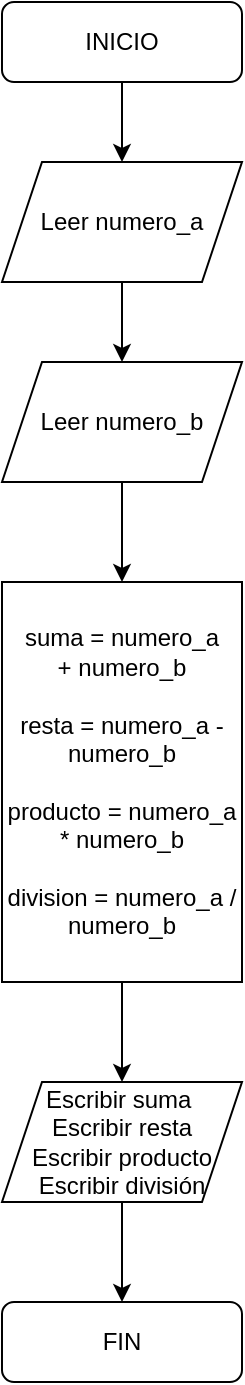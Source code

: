 <mxfile version="20.3.6" type="onedrive"><diagram id="C5RBs43oDa-KdzZeNtuy" name="Page-1"><mxGraphModel grid="1" page="1" gridSize="10" guides="1" tooltips="1" connect="1" arrows="1" fold="1" pageScale="1" pageWidth="827" pageHeight="1169" math="0" shadow="0"><root><mxCell id="WIyWlLk6GJQsqaUBKTNV-0"/><mxCell id="WIyWlLk6GJQsqaUBKTNV-1" parent="WIyWlLk6GJQsqaUBKTNV-0"/><mxCell id="1jC0kwxKDlj_e7vMnROt-14" style="edgeStyle=orthogonalEdgeStyle;rounded=0;orthogonalLoop=1;jettySize=auto;html=1;" edge="1" parent="WIyWlLk6GJQsqaUBKTNV-1" source="WIyWlLk6GJQsqaUBKTNV-3" target="1jC0kwxKDlj_e7vMnROt-0"><mxGeometry relative="1" as="geometry"/></mxCell><mxCell id="WIyWlLk6GJQsqaUBKTNV-3" value="INICIO" style="rounded=1;whiteSpace=wrap;html=1;fontSize=12;glass=0;strokeWidth=1;shadow=0;" vertex="1" parent="WIyWlLk6GJQsqaUBKTNV-1"><mxGeometry x="170" y="80" width="120" height="40" as="geometry"/></mxCell><mxCell id="1jC0kwxKDlj_e7vMnROt-15" style="edgeStyle=orthogonalEdgeStyle;rounded=0;orthogonalLoop=1;jettySize=auto;html=1;" edge="1" parent="WIyWlLk6GJQsqaUBKTNV-1" source="1jC0kwxKDlj_e7vMnROt-0" target="1jC0kwxKDlj_e7vMnROt-1"><mxGeometry relative="1" as="geometry"/></mxCell><mxCell id="1jC0kwxKDlj_e7vMnROt-0" value="Leer numero_a" style="shape=parallelogram;perimeter=parallelogramPerimeter;whiteSpace=wrap;html=1;fixedSize=1;" vertex="1" parent="WIyWlLk6GJQsqaUBKTNV-1"><mxGeometry x="170" y="160" width="120" height="60" as="geometry"/></mxCell><mxCell id="1jC0kwxKDlj_e7vMnROt-6" style="edgeStyle=orthogonalEdgeStyle;rounded=0;orthogonalLoop=1;jettySize=auto;html=1;entryX=0.5;entryY=0;entryDx=0;entryDy=0;" edge="1" parent="WIyWlLk6GJQsqaUBKTNV-1" source="1jC0kwxKDlj_e7vMnROt-1" target="1jC0kwxKDlj_e7vMnROt-5"><mxGeometry relative="1" as="geometry"/></mxCell><mxCell id="1jC0kwxKDlj_e7vMnROt-1" value="Leer numero_b" style="shape=parallelogram;perimeter=parallelogramPerimeter;whiteSpace=wrap;html=1;fixedSize=1;" vertex="1" parent="WIyWlLk6GJQsqaUBKTNV-1"><mxGeometry x="170" y="260" width="120" height="60" as="geometry"/></mxCell><mxCell id="1jC0kwxKDlj_e7vMnROt-8" style="edgeStyle=orthogonalEdgeStyle;rounded=0;orthogonalLoop=1;jettySize=auto;html=1;entryX=0.5;entryY=0;entryDx=0;entryDy=0;" edge="1" parent="WIyWlLk6GJQsqaUBKTNV-1" source="1jC0kwxKDlj_e7vMnROt-5" target="1jC0kwxKDlj_e7vMnROt-7"><mxGeometry relative="1" as="geometry"/></mxCell><mxCell id="1jC0kwxKDlj_e7vMnROt-5" value="suma = numero_a +&amp;nbsp;numero_b&lt;br&gt;&lt;br&gt;resta = numero_a - numero_b&lt;br&gt;&lt;br&gt;producto = numero_a * numero_b&lt;br&gt;&lt;br&gt;division = numero_a / numero_b" style="rounded=0;whiteSpace=wrap;html=1;" vertex="1" parent="WIyWlLk6GJQsqaUBKTNV-1"><mxGeometry x="170" y="370" width="120" height="200" as="geometry"/></mxCell><mxCell id="1jC0kwxKDlj_e7vMnROt-10" style="edgeStyle=orthogonalEdgeStyle;rounded=0;orthogonalLoop=1;jettySize=auto;html=1;" edge="1" parent="WIyWlLk6GJQsqaUBKTNV-1" source="1jC0kwxKDlj_e7vMnROt-7" target="1jC0kwxKDlj_e7vMnROt-9"><mxGeometry relative="1" as="geometry"/></mxCell><mxCell id="1jC0kwxKDlj_e7vMnROt-7" value="Escribir suma&amp;nbsp;&lt;br&gt;Escribir resta&lt;br&gt;Escribir producto&lt;br&gt;Escribir división" style="shape=parallelogram;perimeter=parallelogramPerimeter;whiteSpace=wrap;html=1;fixedSize=1;" vertex="1" parent="WIyWlLk6GJQsqaUBKTNV-1"><mxGeometry x="170" y="620" width="120" height="60" as="geometry"/></mxCell><mxCell id="1jC0kwxKDlj_e7vMnROt-9" value="FIN" style="rounded=1;whiteSpace=wrap;html=1;fontSize=12;glass=0;strokeWidth=1;shadow=0;" vertex="1" parent="WIyWlLk6GJQsqaUBKTNV-1"><mxGeometry x="170" y="730" width="120" height="40" as="geometry"/></mxCell></root></mxGraphModel></diagram></mxfile>